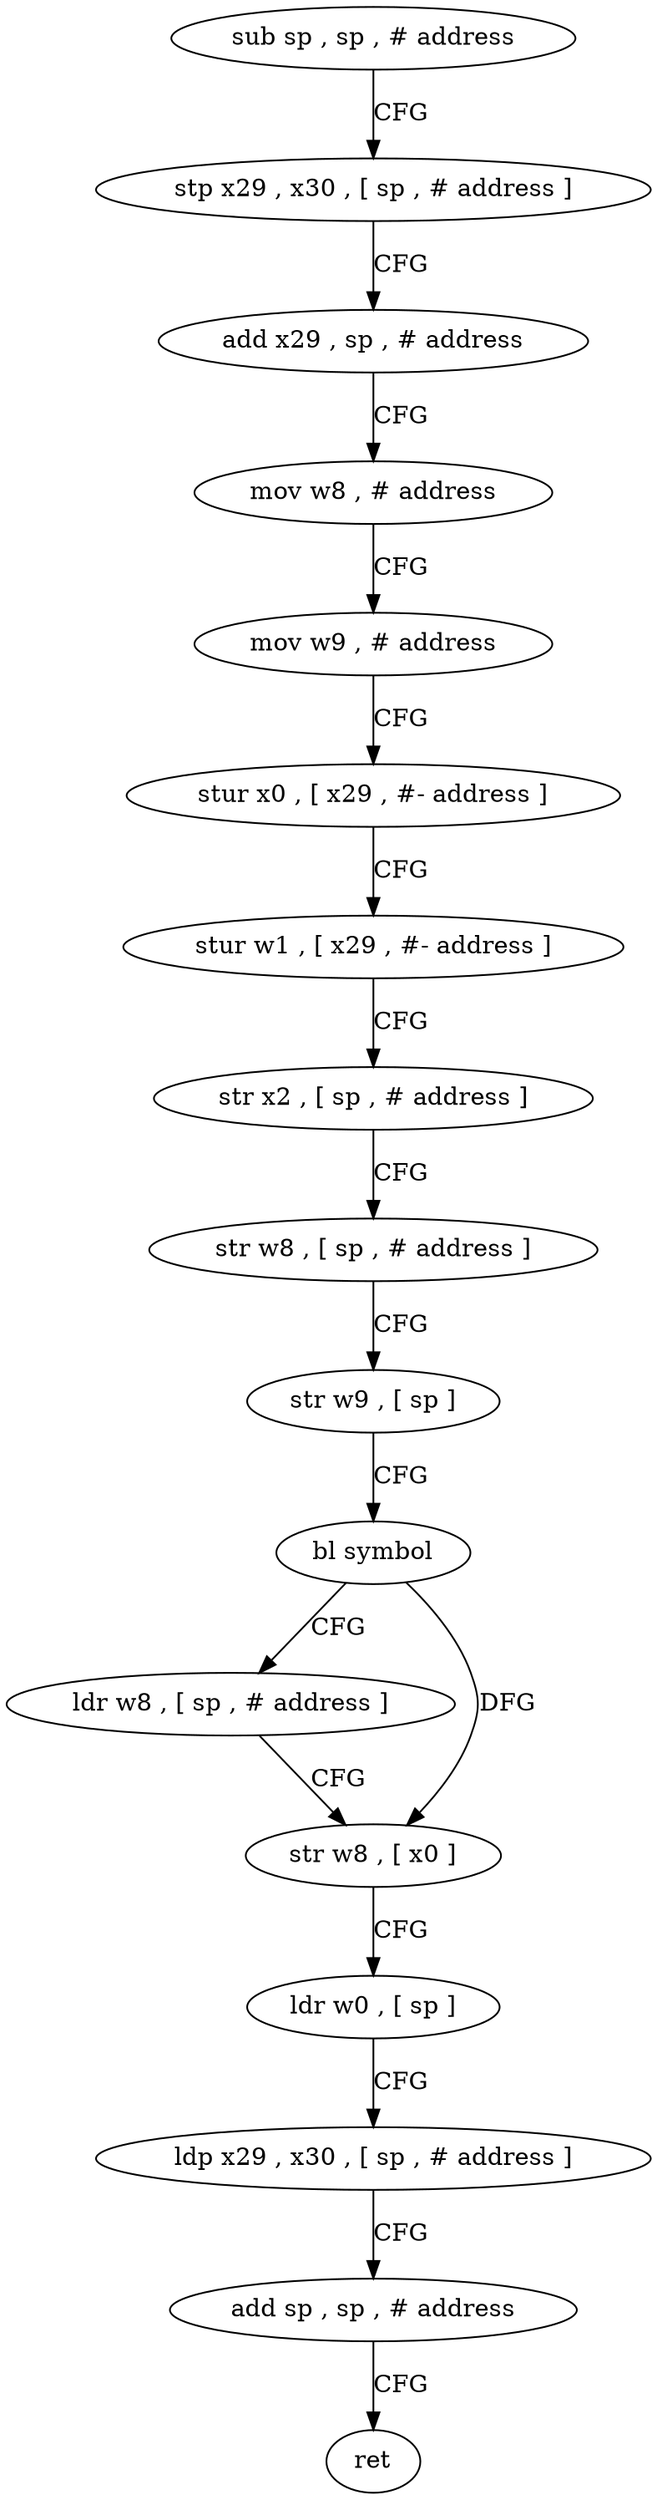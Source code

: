 digraph "func" {
"4286156" [label = "sub sp , sp , # address" ]
"4286160" [label = "stp x29 , x30 , [ sp , # address ]" ]
"4286164" [label = "add x29 , sp , # address" ]
"4286168" [label = "mov w8 , # address" ]
"4286172" [label = "mov w9 , # address" ]
"4286176" [label = "stur x0 , [ x29 , #- address ]" ]
"4286180" [label = "stur w1 , [ x29 , #- address ]" ]
"4286184" [label = "str x2 , [ sp , # address ]" ]
"4286188" [label = "str w8 , [ sp , # address ]" ]
"4286192" [label = "str w9 , [ sp ]" ]
"4286196" [label = "bl symbol" ]
"4286200" [label = "ldr w8 , [ sp , # address ]" ]
"4286204" [label = "str w8 , [ x0 ]" ]
"4286208" [label = "ldr w0 , [ sp ]" ]
"4286212" [label = "ldp x29 , x30 , [ sp , # address ]" ]
"4286216" [label = "add sp , sp , # address" ]
"4286220" [label = "ret" ]
"4286156" -> "4286160" [ label = "CFG" ]
"4286160" -> "4286164" [ label = "CFG" ]
"4286164" -> "4286168" [ label = "CFG" ]
"4286168" -> "4286172" [ label = "CFG" ]
"4286172" -> "4286176" [ label = "CFG" ]
"4286176" -> "4286180" [ label = "CFG" ]
"4286180" -> "4286184" [ label = "CFG" ]
"4286184" -> "4286188" [ label = "CFG" ]
"4286188" -> "4286192" [ label = "CFG" ]
"4286192" -> "4286196" [ label = "CFG" ]
"4286196" -> "4286200" [ label = "CFG" ]
"4286196" -> "4286204" [ label = "DFG" ]
"4286200" -> "4286204" [ label = "CFG" ]
"4286204" -> "4286208" [ label = "CFG" ]
"4286208" -> "4286212" [ label = "CFG" ]
"4286212" -> "4286216" [ label = "CFG" ]
"4286216" -> "4286220" [ label = "CFG" ]
}
